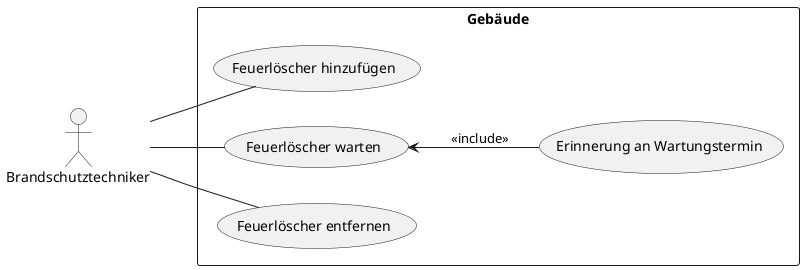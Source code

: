 @startuml

left to right direction
actor "Brandschutztechniker" as bt

rectangle Gebäude {
  usecase "Feuerlöscher hinzufügen" as UC1
  usecase "Feuerlöscher warten" as UC2
  usecase "Feuerlöscher entfernen" as UC3
  usecase "Erinnerung an Wartungstermin" as UC4
}

bt -- UC1
bt -- UC2
bt -- UC3

UC2 <-- UC4 : <<include>>
@enduml